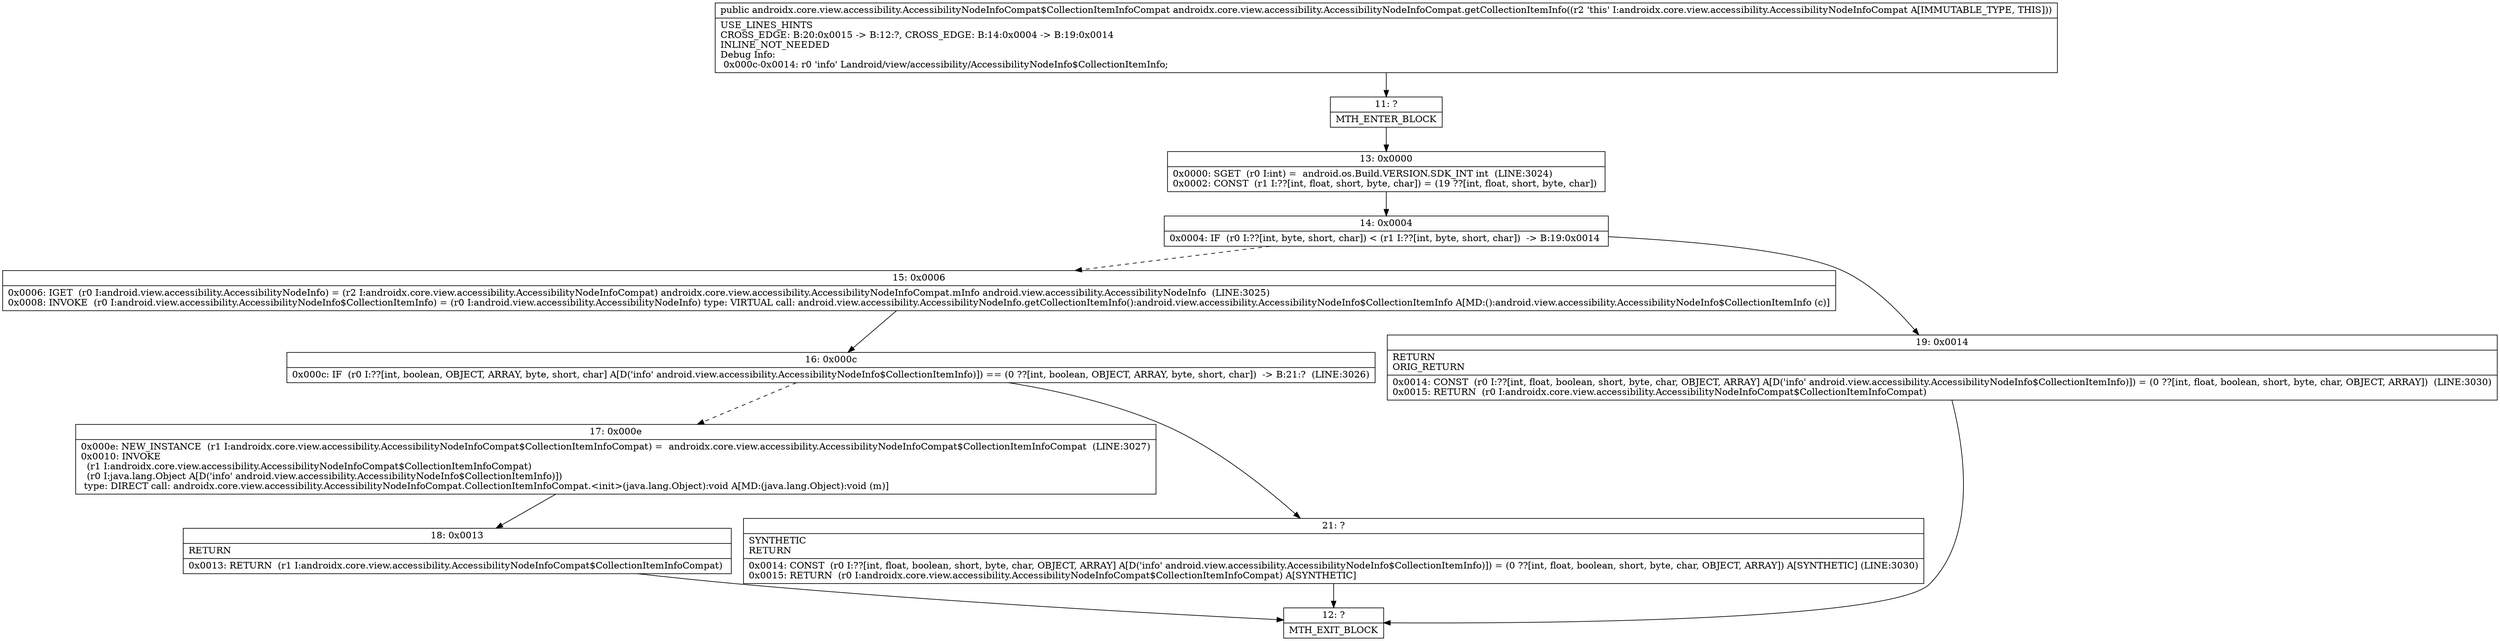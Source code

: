 digraph "CFG forandroidx.core.view.accessibility.AccessibilityNodeInfoCompat.getCollectionItemInfo()Landroidx\/core\/view\/accessibility\/AccessibilityNodeInfoCompat$CollectionItemInfoCompat;" {
Node_11 [shape=record,label="{11\:\ ?|MTH_ENTER_BLOCK\l}"];
Node_13 [shape=record,label="{13\:\ 0x0000|0x0000: SGET  (r0 I:int) =  android.os.Build.VERSION.SDK_INT int  (LINE:3024)\l0x0002: CONST  (r1 I:??[int, float, short, byte, char]) = (19 ??[int, float, short, byte, char]) \l}"];
Node_14 [shape=record,label="{14\:\ 0x0004|0x0004: IF  (r0 I:??[int, byte, short, char]) \< (r1 I:??[int, byte, short, char])  \-\> B:19:0x0014 \l}"];
Node_15 [shape=record,label="{15\:\ 0x0006|0x0006: IGET  (r0 I:android.view.accessibility.AccessibilityNodeInfo) = (r2 I:androidx.core.view.accessibility.AccessibilityNodeInfoCompat) androidx.core.view.accessibility.AccessibilityNodeInfoCompat.mInfo android.view.accessibility.AccessibilityNodeInfo  (LINE:3025)\l0x0008: INVOKE  (r0 I:android.view.accessibility.AccessibilityNodeInfo$CollectionItemInfo) = (r0 I:android.view.accessibility.AccessibilityNodeInfo) type: VIRTUAL call: android.view.accessibility.AccessibilityNodeInfo.getCollectionItemInfo():android.view.accessibility.AccessibilityNodeInfo$CollectionItemInfo A[MD:():android.view.accessibility.AccessibilityNodeInfo$CollectionItemInfo (c)]\l}"];
Node_16 [shape=record,label="{16\:\ 0x000c|0x000c: IF  (r0 I:??[int, boolean, OBJECT, ARRAY, byte, short, char] A[D('info' android.view.accessibility.AccessibilityNodeInfo$CollectionItemInfo)]) == (0 ??[int, boolean, OBJECT, ARRAY, byte, short, char])  \-\> B:21:?  (LINE:3026)\l}"];
Node_17 [shape=record,label="{17\:\ 0x000e|0x000e: NEW_INSTANCE  (r1 I:androidx.core.view.accessibility.AccessibilityNodeInfoCompat$CollectionItemInfoCompat) =  androidx.core.view.accessibility.AccessibilityNodeInfoCompat$CollectionItemInfoCompat  (LINE:3027)\l0x0010: INVOKE  \l  (r1 I:androidx.core.view.accessibility.AccessibilityNodeInfoCompat$CollectionItemInfoCompat)\l  (r0 I:java.lang.Object A[D('info' android.view.accessibility.AccessibilityNodeInfo$CollectionItemInfo)])\l type: DIRECT call: androidx.core.view.accessibility.AccessibilityNodeInfoCompat.CollectionItemInfoCompat.\<init\>(java.lang.Object):void A[MD:(java.lang.Object):void (m)]\l}"];
Node_18 [shape=record,label="{18\:\ 0x0013|RETURN\l|0x0013: RETURN  (r1 I:androidx.core.view.accessibility.AccessibilityNodeInfoCompat$CollectionItemInfoCompat) \l}"];
Node_12 [shape=record,label="{12\:\ ?|MTH_EXIT_BLOCK\l}"];
Node_21 [shape=record,label="{21\:\ ?|SYNTHETIC\lRETURN\l|0x0014: CONST  (r0 I:??[int, float, boolean, short, byte, char, OBJECT, ARRAY] A[D('info' android.view.accessibility.AccessibilityNodeInfo$CollectionItemInfo)]) = (0 ??[int, float, boolean, short, byte, char, OBJECT, ARRAY]) A[SYNTHETIC] (LINE:3030)\l0x0015: RETURN  (r0 I:androidx.core.view.accessibility.AccessibilityNodeInfoCompat$CollectionItemInfoCompat) A[SYNTHETIC]\l}"];
Node_19 [shape=record,label="{19\:\ 0x0014|RETURN\lORIG_RETURN\l|0x0014: CONST  (r0 I:??[int, float, boolean, short, byte, char, OBJECT, ARRAY] A[D('info' android.view.accessibility.AccessibilityNodeInfo$CollectionItemInfo)]) = (0 ??[int, float, boolean, short, byte, char, OBJECT, ARRAY])  (LINE:3030)\l0x0015: RETURN  (r0 I:androidx.core.view.accessibility.AccessibilityNodeInfoCompat$CollectionItemInfoCompat) \l}"];
MethodNode[shape=record,label="{public androidx.core.view.accessibility.AccessibilityNodeInfoCompat$CollectionItemInfoCompat androidx.core.view.accessibility.AccessibilityNodeInfoCompat.getCollectionItemInfo((r2 'this' I:androidx.core.view.accessibility.AccessibilityNodeInfoCompat A[IMMUTABLE_TYPE, THIS]))  | USE_LINES_HINTS\lCROSS_EDGE: B:20:0x0015 \-\> B:12:?, CROSS_EDGE: B:14:0x0004 \-\> B:19:0x0014\lINLINE_NOT_NEEDED\lDebug Info:\l  0x000c\-0x0014: r0 'info' Landroid\/view\/accessibility\/AccessibilityNodeInfo$CollectionItemInfo;\l}"];
MethodNode -> Node_11;Node_11 -> Node_13;
Node_13 -> Node_14;
Node_14 -> Node_15[style=dashed];
Node_14 -> Node_19;
Node_15 -> Node_16;
Node_16 -> Node_17[style=dashed];
Node_16 -> Node_21;
Node_17 -> Node_18;
Node_18 -> Node_12;
Node_21 -> Node_12;
Node_19 -> Node_12;
}

